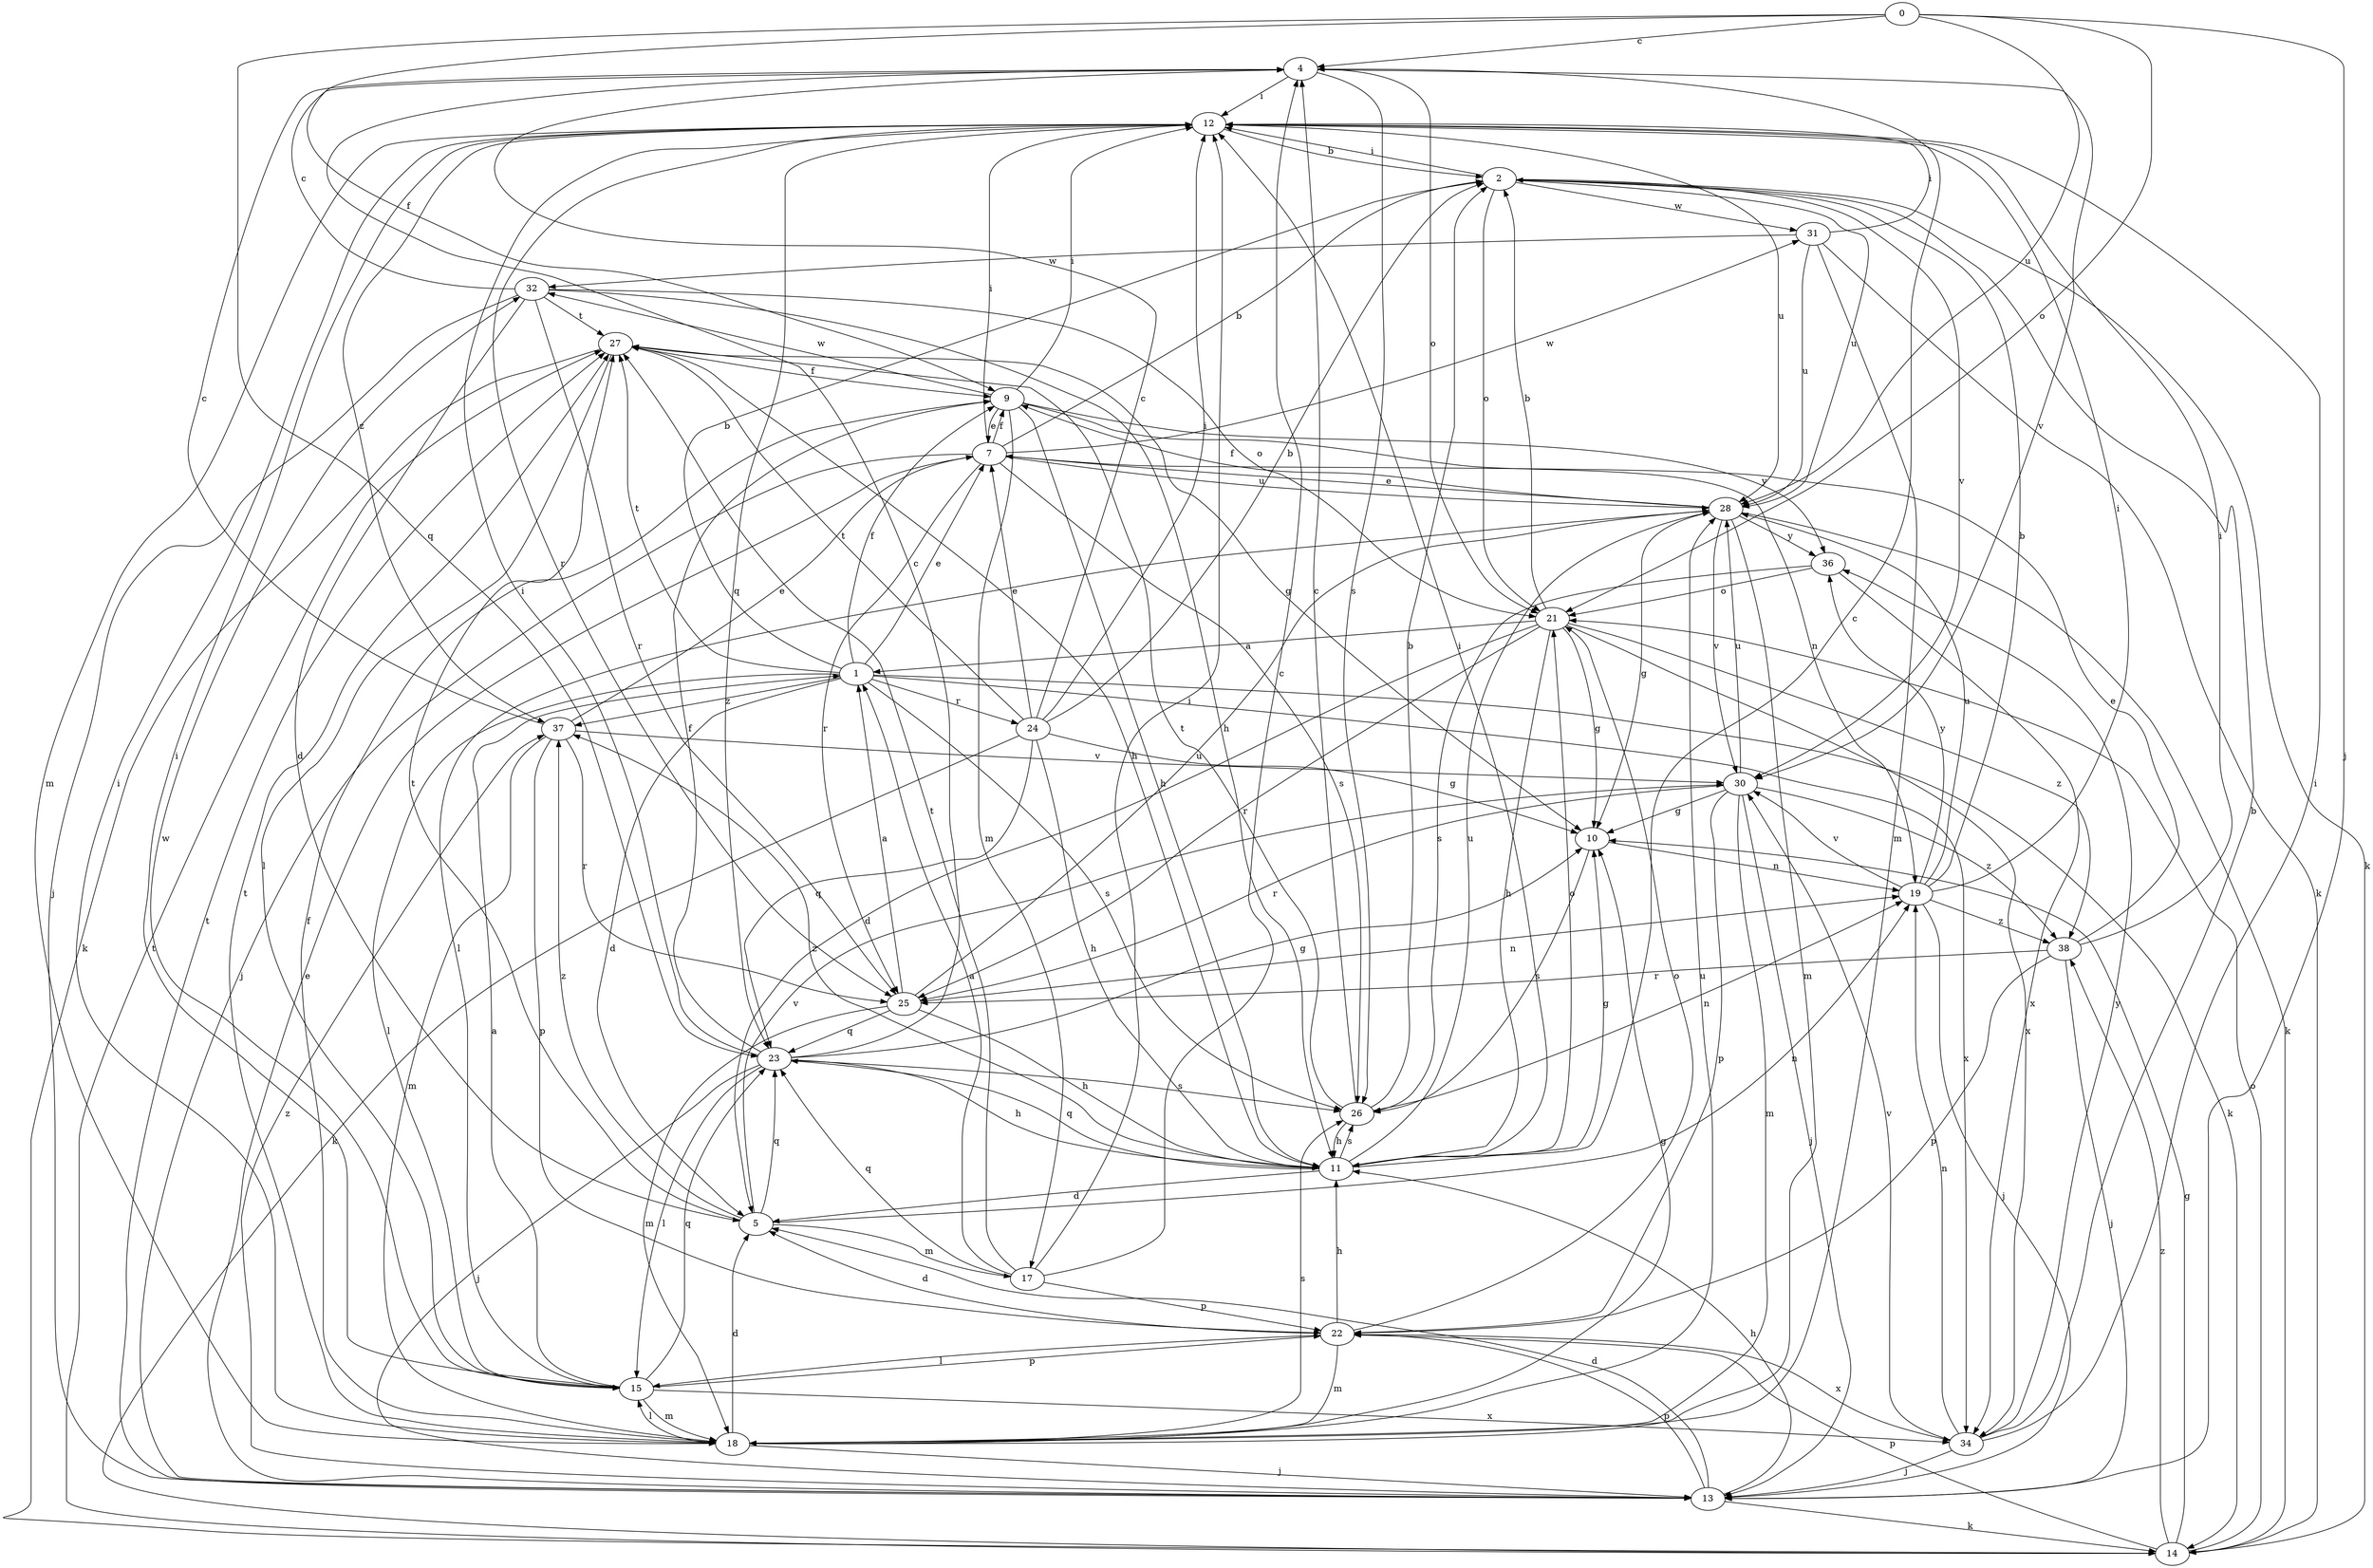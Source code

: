 strict digraph  {
0;
1;
2;
4;
5;
7;
9;
10;
11;
12;
13;
14;
15;
17;
18;
19;
21;
22;
23;
24;
25;
26;
27;
28;
30;
31;
32;
34;
36;
37;
38;
0 -> 4  [label=c];
0 -> 9  [label=f];
0 -> 13  [label=j];
0 -> 21  [label=o];
0 -> 23  [label=q];
0 -> 28  [label=u];
1 -> 2  [label=b];
1 -> 5  [label=d];
1 -> 7  [label=e];
1 -> 9  [label=f];
1 -> 14  [label=k];
1 -> 15  [label=l];
1 -> 24  [label=r];
1 -> 26  [label=s];
1 -> 27  [label=t];
1 -> 34  [label=x];
1 -> 37  [label=z];
2 -> 12  [label=i];
2 -> 14  [label=k];
2 -> 21  [label=o];
2 -> 28  [label=u];
2 -> 30  [label=v];
2 -> 31  [label=w];
4 -> 12  [label=i];
4 -> 21  [label=o];
4 -> 26  [label=s];
4 -> 30  [label=v];
5 -> 17  [label=m];
5 -> 19  [label=n];
5 -> 23  [label=q];
5 -> 27  [label=t];
5 -> 30  [label=v];
5 -> 37  [label=z];
7 -> 2  [label=b];
7 -> 9  [label=f];
7 -> 12  [label=i];
7 -> 13  [label=j];
7 -> 25  [label=r];
7 -> 26  [label=s];
7 -> 28  [label=u];
7 -> 31  [label=w];
9 -> 7  [label=e];
9 -> 11  [label=h];
9 -> 12  [label=i];
9 -> 17  [label=m];
9 -> 19  [label=n];
9 -> 32  [label=w];
9 -> 36  [label=y];
10 -> 19  [label=n];
10 -> 26  [label=s];
11 -> 4  [label=c];
11 -> 5  [label=d];
11 -> 10  [label=g];
11 -> 12  [label=i];
11 -> 21  [label=o];
11 -> 23  [label=q];
11 -> 26  [label=s];
11 -> 28  [label=u];
11 -> 37  [label=z];
12 -> 2  [label=b];
12 -> 18  [label=m];
12 -> 23  [label=q];
12 -> 25  [label=r];
12 -> 28  [label=u];
12 -> 37  [label=z];
13 -> 5  [label=d];
13 -> 7  [label=e];
13 -> 11  [label=h];
13 -> 14  [label=k];
13 -> 22  [label=p];
13 -> 27  [label=t];
13 -> 37  [label=z];
14 -> 10  [label=g];
14 -> 21  [label=o];
14 -> 22  [label=p];
14 -> 27  [label=t];
14 -> 38  [label=z];
15 -> 1  [label=a];
15 -> 12  [label=i];
15 -> 18  [label=m];
15 -> 22  [label=p];
15 -> 23  [label=q];
15 -> 32  [label=w];
15 -> 34  [label=x];
17 -> 1  [label=a];
17 -> 4  [label=c];
17 -> 12  [label=i];
17 -> 22  [label=p];
17 -> 23  [label=q];
17 -> 27  [label=t];
18 -> 5  [label=d];
18 -> 9  [label=f];
18 -> 10  [label=g];
18 -> 12  [label=i];
18 -> 13  [label=j];
18 -> 15  [label=l];
18 -> 26  [label=s];
18 -> 27  [label=t];
18 -> 28  [label=u];
19 -> 2  [label=b];
19 -> 12  [label=i];
19 -> 13  [label=j];
19 -> 28  [label=u];
19 -> 30  [label=v];
19 -> 36  [label=y];
19 -> 38  [label=z];
21 -> 1  [label=a];
21 -> 2  [label=b];
21 -> 5  [label=d];
21 -> 10  [label=g];
21 -> 11  [label=h];
21 -> 25  [label=r];
21 -> 34  [label=x];
21 -> 38  [label=z];
22 -> 5  [label=d];
22 -> 11  [label=h];
22 -> 15  [label=l];
22 -> 18  [label=m];
22 -> 21  [label=o];
22 -> 34  [label=x];
23 -> 4  [label=c];
23 -> 9  [label=f];
23 -> 10  [label=g];
23 -> 11  [label=h];
23 -> 12  [label=i];
23 -> 13  [label=j];
23 -> 15  [label=l];
23 -> 26  [label=s];
24 -> 2  [label=b];
24 -> 4  [label=c];
24 -> 7  [label=e];
24 -> 10  [label=g];
24 -> 11  [label=h];
24 -> 12  [label=i];
24 -> 14  [label=k];
24 -> 23  [label=q];
24 -> 27  [label=t];
25 -> 1  [label=a];
25 -> 11  [label=h];
25 -> 18  [label=m];
25 -> 19  [label=n];
25 -> 23  [label=q];
25 -> 28  [label=u];
26 -> 2  [label=b];
26 -> 4  [label=c];
26 -> 11  [label=h];
26 -> 19  [label=n];
26 -> 27  [label=t];
27 -> 9  [label=f];
27 -> 10  [label=g];
27 -> 11  [label=h];
27 -> 14  [label=k];
27 -> 15  [label=l];
28 -> 7  [label=e];
28 -> 9  [label=f];
28 -> 10  [label=g];
28 -> 14  [label=k];
28 -> 15  [label=l];
28 -> 18  [label=m];
28 -> 30  [label=v];
28 -> 36  [label=y];
30 -> 10  [label=g];
30 -> 13  [label=j];
30 -> 18  [label=m];
30 -> 22  [label=p];
30 -> 25  [label=r];
30 -> 28  [label=u];
30 -> 38  [label=z];
31 -> 12  [label=i];
31 -> 14  [label=k];
31 -> 18  [label=m];
31 -> 28  [label=u];
31 -> 32  [label=w];
32 -> 4  [label=c];
32 -> 5  [label=d];
32 -> 11  [label=h];
32 -> 13  [label=j];
32 -> 21  [label=o];
32 -> 25  [label=r];
32 -> 27  [label=t];
34 -> 2  [label=b];
34 -> 12  [label=i];
34 -> 13  [label=j];
34 -> 19  [label=n];
34 -> 30  [label=v];
34 -> 36  [label=y];
36 -> 21  [label=o];
36 -> 26  [label=s];
36 -> 34  [label=x];
37 -> 4  [label=c];
37 -> 7  [label=e];
37 -> 18  [label=m];
37 -> 22  [label=p];
37 -> 25  [label=r];
37 -> 30  [label=v];
38 -> 7  [label=e];
38 -> 12  [label=i];
38 -> 13  [label=j];
38 -> 22  [label=p];
38 -> 25  [label=r];
}
